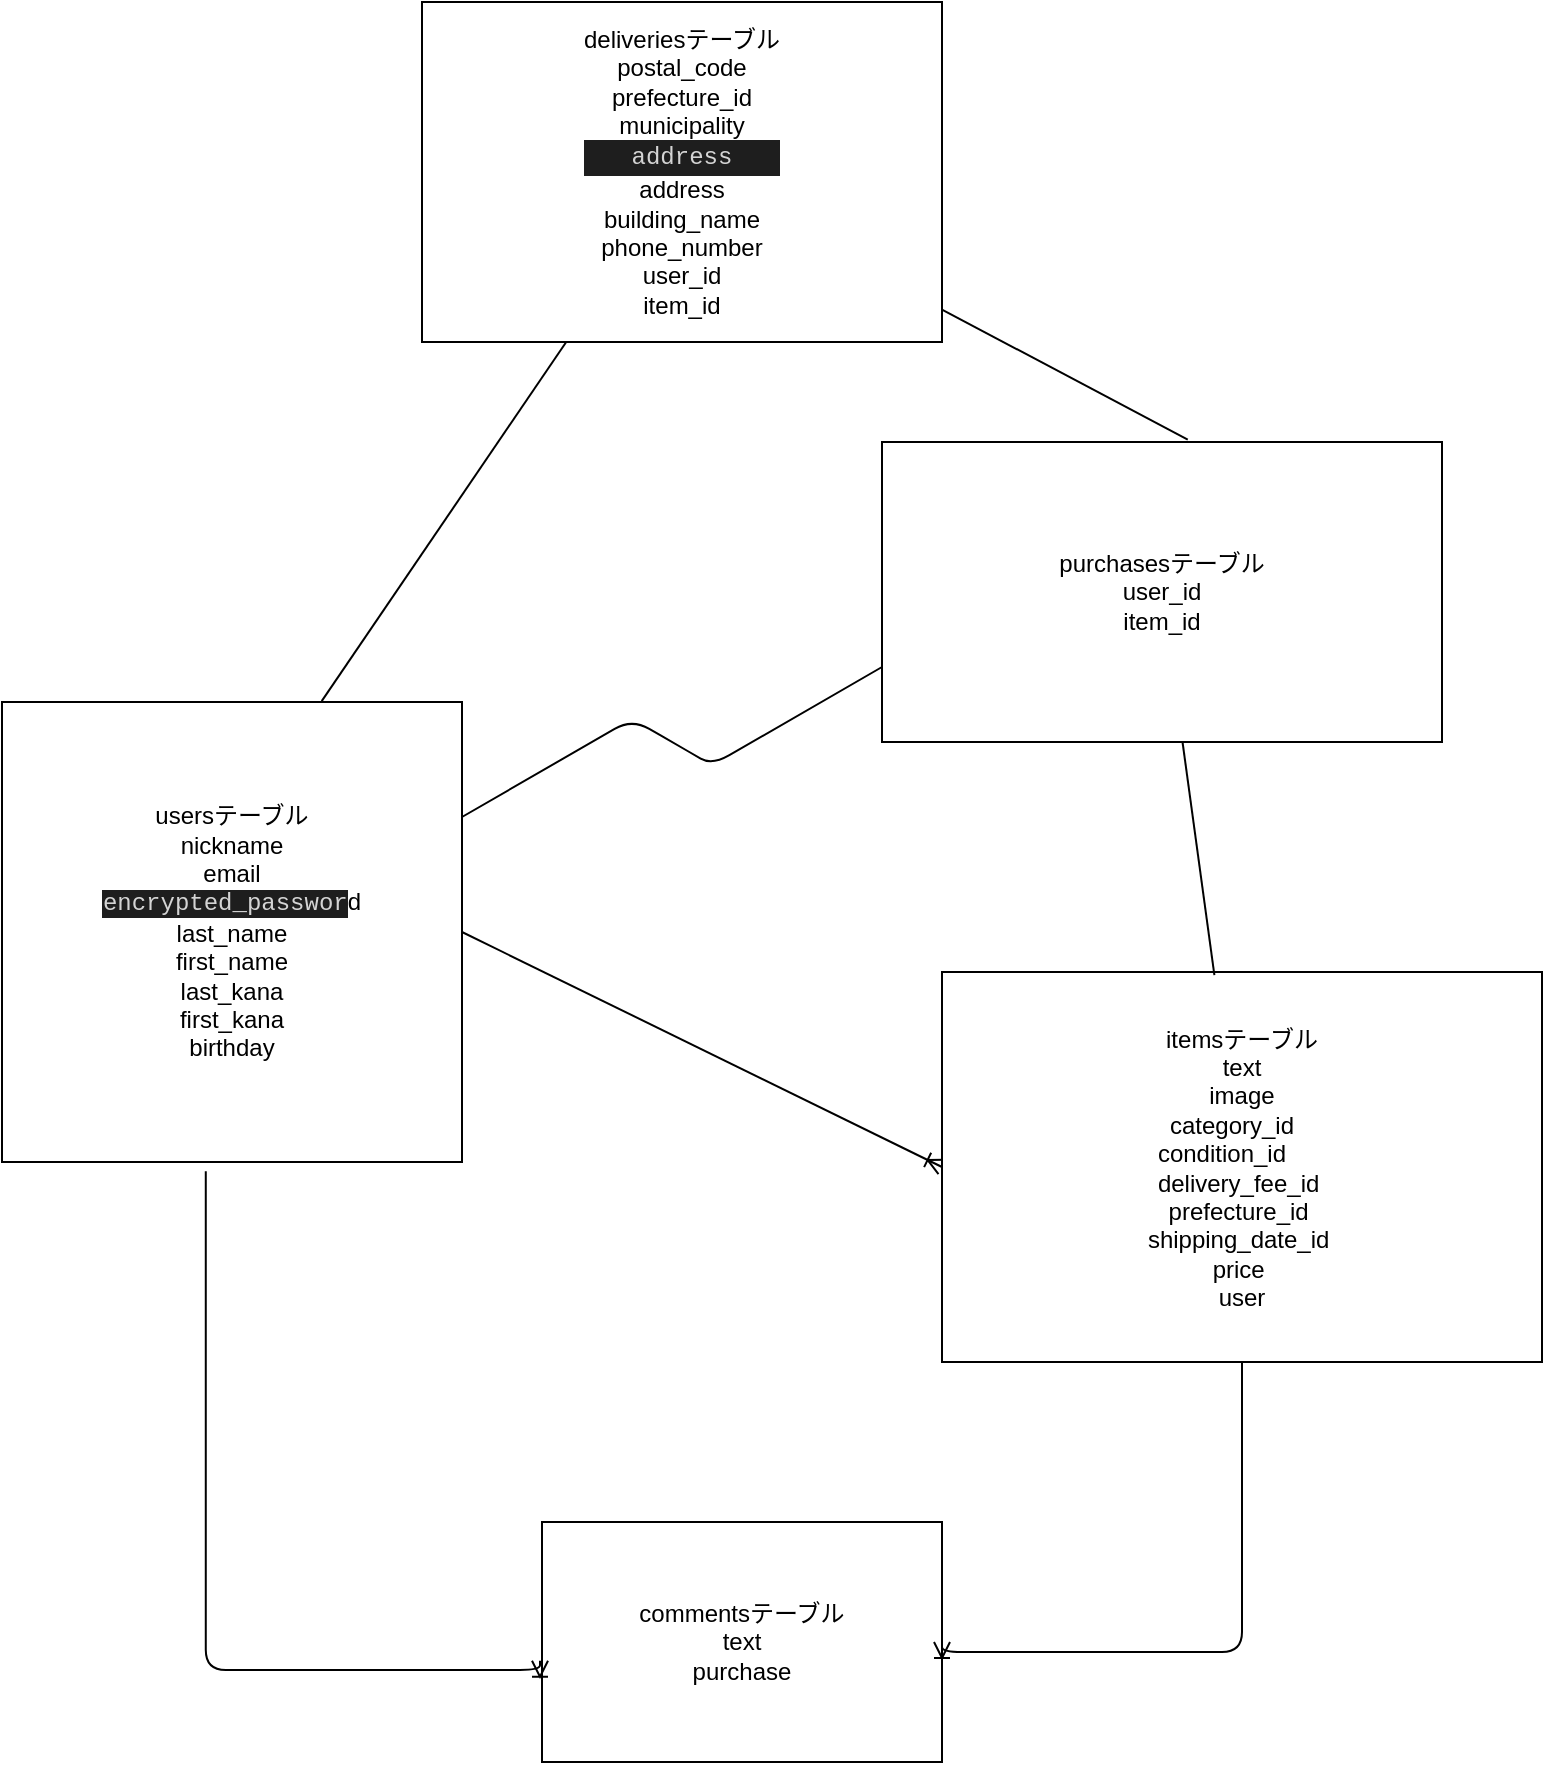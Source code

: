 <mxfile version="13.6.5">
    <diagram id="vnmta6ak9FAdjglWnhLb" name="ページ1">
        <mxGraphModel dx="2276" dy="1123" grid="1" gridSize="10" guides="1" tooltips="1" connect="1" arrows="1" fold="1" page="1" pageScale="1" pageWidth="827" pageHeight="1169" math="0" shadow="0">
            <root>
                <mxCell id="0"/>
                <mxCell id="1" parent="0"/>
                <mxCell id="51" style="edgeStyle=none;rounded=0;orthogonalLoop=1;jettySize=auto;html=1;exitX=1;exitY=0.5;exitDx=0;exitDy=0;entryX=0;entryY=0.5;entryDx=0;entryDy=0;endArrow=ERoneToMany;endFill=0;strokeWidth=1;" edge="1" parent="1" source="2" target="3">
                    <mxGeometry relative="1" as="geometry"/>
                </mxCell>
                <mxCell id="2" value="usersテーブル&lt;br&gt;nickname&lt;br&gt;email&lt;br&gt;&lt;span style=&quot;background-color: rgb(30 , 30 , 30) ; color: rgb(212 , 212 , 212) ; font-family: &amp;#34;menlo&amp;#34; , &amp;#34;monaco&amp;#34; , &amp;#34;courier new&amp;#34; , monospace&quot;&gt;encrypted_passwor&lt;/span&gt;d&lt;br&gt;last_name&lt;br&gt;first_name&lt;br&gt;last_kana&lt;br&gt;first_kana&lt;br&gt;birthday" style="whiteSpace=wrap;html=1;" vertex="1" parent="1">
                    <mxGeometry x="-810" y="480" width="230" height="230" as="geometry"/>
                </mxCell>
                <mxCell id="3" value="itemsテーブル&lt;br&gt;text&lt;br&gt;image&lt;br&gt;&lt;div&gt;category_id&amp;nbsp; &amp;nbsp;&lt;/div&gt;&lt;div&gt;condition_id&amp;nbsp; &amp;nbsp; &amp;nbsp;&amp;nbsp;&lt;/div&gt;&lt;div&gt;delivery_fee_id&amp;nbsp;&lt;/div&gt;&lt;div&gt;prefecture_id&amp;nbsp;&lt;/div&gt;&lt;div&gt;shipping_date_id&amp;nbsp;&lt;/div&gt;&lt;div&gt;price&amp;nbsp;&lt;/div&gt;&lt;div&gt;user&lt;/div&gt;" style="whiteSpace=wrap;html=1;" vertex="1" parent="1">
                    <mxGeometry x="-340" y="615" width="300" height="195" as="geometry"/>
                </mxCell>
                <mxCell id="29" value="commentsテーブル&lt;br&gt;text&lt;br&gt;purchase" style="whiteSpace=wrap;html=1;" vertex="1" parent="1">
                    <mxGeometry x="-540" y="890" width="200" height="120" as="geometry"/>
                </mxCell>
                <mxCell id="52" value="" style="edgeStyle=segmentEdgeStyle;endArrow=ERoneToMany;html=1;strokeWidth=1;exitX=0.5;exitY=1;exitDx=0;exitDy=0;entryX=1;entryY=0.5;entryDx=0;entryDy=0;endFill=0;" edge="1" parent="1" source="3" target="29">
                    <mxGeometry width="50" height="50" relative="1" as="geometry">
                        <mxPoint x="-300" y="815" as="sourcePoint"/>
                        <mxPoint x="-250" y="1005" as="targetPoint"/>
                        <Array as="points">
                            <mxPoint x="-240" y="955"/>
                            <mxPoint x="-330" y="955"/>
                        </Array>
                    </mxGeometry>
                </mxCell>
                <mxCell id="53" value="" style="edgeStyle=elbowEdgeStyle;elbow=vertical;endArrow=ERoneToMany;html=1;strokeWidth=1;entryX=-0.005;entryY=0.578;entryDx=0;entryDy=0;entryPerimeter=0;exitX=0.443;exitY=1.02;exitDx=0;exitDy=0;exitPerimeter=0;endFill=0;" edge="1" parent="1" source="2" target="29">
                    <mxGeometry width="50" height="50" relative="1" as="geometry">
                        <mxPoint x="-570" y="945" as="sourcePoint"/>
                        <mxPoint x="-520" y="895" as="targetPoint"/>
                        <Array as="points">
                            <mxPoint x="-590" y="964"/>
                        </Array>
                    </mxGeometry>
                </mxCell>
                <mxCell id="57" style="edgeStyle=none;rounded=0;orthogonalLoop=1;jettySize=auto;html=1;entryX=0.454;entryY=0.008;entryDx=0;entryDy=0;entryPerimeter=0;endArrow=none;endFill=0;strokeWidth=1;" edge="1" parent="1" source="54" target="3">
                    <mxGeometry relative="1" as="geometry"/>
                </mxCell>
                <mxCell id="54" value="purchasesテーブル&lt;br&gt;user_id&lt;br&gt;item_id" style="rounded=0;whiteSpace=wrap;html=1;" vertex="1" parent="1">
                    <mxGeometry x="-370" y="350" width="280" height="150" as="geometry"/>
                </mxCell>
                <mxCell id="64" value="" style="edgeStyle=isometricEdgeStyle;endArrow=none;html=1;strokeWidth=1;exitX=1;exitY=0.25;exitDx=0;exitDy=0;entryX=0;entryY=0.75;entryDx=0;entryDy=0;" edge="1" parent="1" source="2" target="54">
                    <mxGeometry width="50" height="100" relative="1" as="geometry">
                        <mxPoint x="-510" y="640" as="sourcePoint"/>
                        <mxPoint x="-460" y="540" as="targetPoint"/>
                    </mxGeometry>
                </mxCell>
                <mxCell id="68" style="edgeStyle=none;rounded=0;orthogonalLoop=1;jettySize=auto;html=1;entryX=0.546;entryY=-0.008;entryDx=0;entryDy=0;entryPerimeter=0;endArrow=none;endFill=0;strokeWidth=1;" edge="1" parent="1" source="65" target="54">
                    <mxGeometry relative="1" as="geometry"/>
                </mxCell>
                <mxCell id="69" style="edgeStyle=none;rounded=0;orthogonalLoop=1;jettySize=auto;html=1;entryX=0.695;entryY=-0.002;entryDx=0;entryDy=0;entryPerimeter=0;endArrow=none;endFill=0;strokeWidth=1;" edge="1" parent="1" source="65" target="2">
                    <mxGeometry relative="1" as="geometry"/>
                </mxCell>
                <mxCell id="65" value="&lt;span&gt;deliveriesテーブル&lt;br&gt;postal_code&lt;/span&gt;&lt;br&gt;&lt;span&gt;prefecture_id&lt;/span&gt;&lt;br&gt;&lt;span&gt;municipality&lt;br&gt;&lt;/span&gt;&lt;div style=&quot;color: rgb(212 , 212 , 212) ; background-color: rgb(30 , 30 , 30) ; font-family: &amp;#34;menlo&amp;#34; , &amp;#34;monaco&amp;#34; , &amp;#34;courier new&amp;#34; , monospace ; line-height: 18px&quot;&gt;address&lt;/div&gt;&lt;span&gt;address&lt;/span&gt;&lt;br&gt;&lt;span&gt;building_name&lt;/span&gt;&lt;br&gt;&lt;span&gt;phone_number&lt;br&gt;user_id&lt;br&gt;item_id&lt;br&gt;&lt;/span&gt;" style="rounded=0;whiteSpace=wrap;html=1;" vertex="1" parent="1">
                    <mxGeometry x="-600" y="130" width="260" height="170" as="geometry"/>
                </mxCell>
            </root>
        </mxGraphModel>
    </diagram>
</mxfile>
